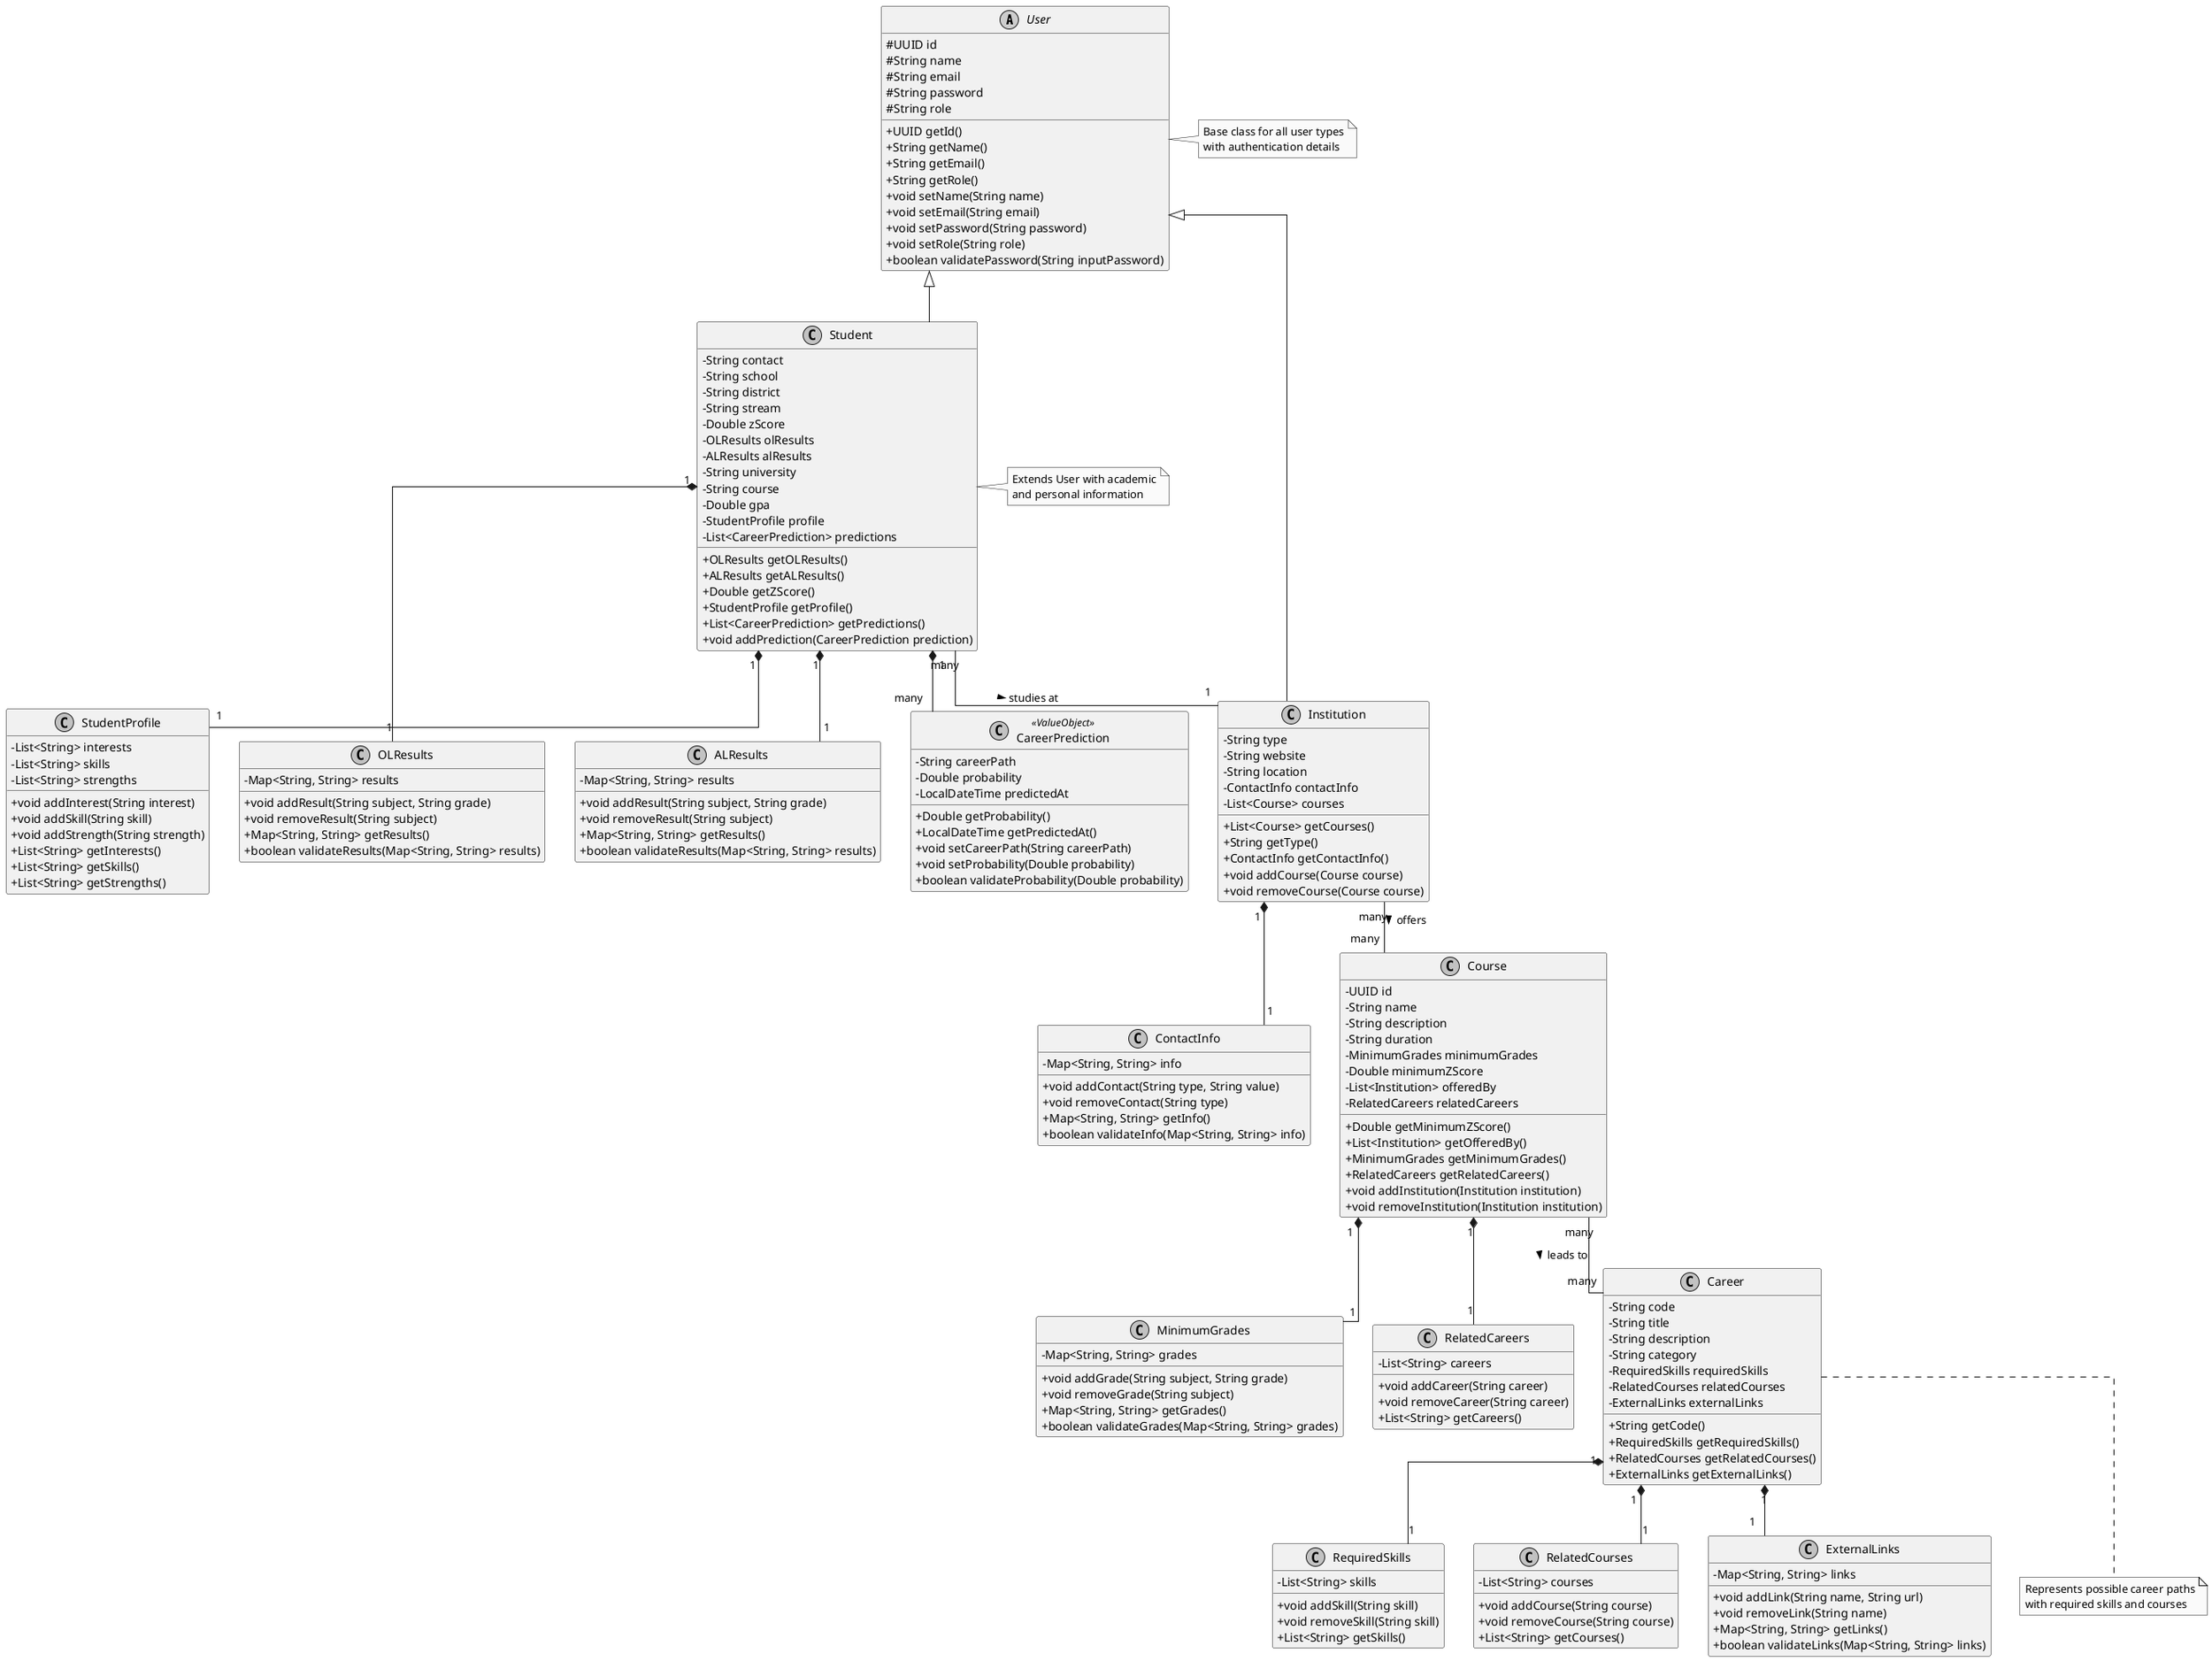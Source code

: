 @startuml Next Step Class Diagram

' Style configurations
skinparam classAttributeIconSize 0
skinparam monochrome true
skinparam shadowing false
skinparam linetype ortho

' Base User class
abstract class User {
    #UUID id
    #String name
    #String email
    #String password
    #String role
    +UUID getId()
    +String getName()
    +String getEmail()
    +String getRole()
    +void setName(String name)
    +void setEmail(String email)
    +void setPassword(String password)
    +void setRole(String role)
    +boolean validatePassword(String inputPassword)
}

' Student entity
class Student {
    -String contact
    -String school
    -String district
    -String stream
    -Double zScore
    -OLResults olResults
    -ALResults alResults
    -String university
    -String course
    -Double gpa
    -StudentProfile profile
    -List<CareerPrediction> predictions
    +OLResults getOLResults()
    +ALResults getALResults()
    +Double getZScore()
    +StudentProfile getProfile()
    +List<CareerPrediction> getPredictions()
    +void addPrediction(CareerPrediction prediction)
}

' StudentProfile aggregation
class StudentProfile {
    -List<String> interests
    -List<String> skills
    -List<String> strengths
    +void addInterest(String interest)
    +void addSkill(String skill)
    +void addStrength(String strength)
    +List<String> getInterests()
    +List<String> getSkills()
    +List<String> getStrengths()
}

' OLResults aggregation
class OLResults {
    -Map<String, String> results
    +void addResult(String subject, String grade)
    +void removeResult(String subject)
    +Map<String, String> getResults()
    +boolean validateResults(Map<String, String> results)
}

' ALResults aggregation
class ALResults {
    -Map<String, String> results
    +void addResult(String subject, String grade)
    +void removeResult(String subject)
    +Map<String, String> getResults()
    +boolean validateResults(Map<String, String> results)
}

' Institution entity
class Institution {
    -String type
    -String website
    -String location
    -ContactInfo contactInfo
    -List<Course> courses
    +List<Course> getCourses()
    +String getType()
    +ContactInfo getContactInfo()
    +void addCourse(Course course)
    +void removeCourse(Course course)
}

' ContactInfo aggregation
class ContactInfo {
    -Map<String, String> info
    +void addContact(String type, String value)
    +void removeContact(String type)
    +Map<String, String> getInfo()
    +boolean validateInfo(Map<String, String> info)
}

' Course entity
class Course {
    -UUID id
    -String name
    -String description
    -String duration
    -MinimumGrades minimumGrades
    -Double minimumZScore
    -List<Institution> offeredBy
    -RelatedCareers relatedCareers
    +Double getMinimumZScore()
    +List<Institution> getOfferedBy()
    +MinimumGrades getMinimumGrades()
    +RelatedCareers getRelatedCareers()
    +void addInstitution(Institution institution)
    +void removeInstitution(Institution institution)
}

' MinimumGrades aggregation
class MinimumGrades {
    -Map<String, String> grades
    +void addGrade(String subject, String grade)
    +void removeGrade(String subject)
    +Map<String, String> getGrades()
    +boolean validateGrades(Map<String, String> grades)
}

' RelatedCareers aggregation
class RelatedCareers {
    -List<String> careers
    +void addCareer(String career)
    +void removeCareer(String career)
    +List<String> getCareers()
}

' Career entity
class Career {
    -String code
    -String title
    -String description
    -String category
    -RequiredSkills requiredSkills
    -RelatedCourses relatedCourses
    -ExternalLinks externalLinks
    +String getCode()
    +RequiredSkills getRequiredSkills()
    +RelatedCourses getRelatedCourses()
    +ExternalLinks getExternalLinks()
}

' RequiredSkills aggregation
class RequiredSkills {
    -List<String> skills
    +void addSkill(String skill)
    +void removeSkill(String skill)
    +List<String> getSkills()
}

' RelatedCourses aggregation
class RelatedCourses {
    -List<String> courses
    +void addCourse(String course)
    +void removeCourse(String course)
    +List<String> getCourses()
}

' ExternalLinks aggregation
class ExternalLinks {
    -Map<String, String> links
    +void addLink(String name, String url)
    +void removeLink(String name)
    +Map<String, String> getLinks()
    +boolean validateLinks(Map<String, String> links)
}

' CareerPrediction value object
class CareerPrediction <<ValueObject>> {
    -String careerPath
    -Double probability
    -LocalDateTime predictedAt
    +Double getProbability()
    +LocalDateTime getPredictedAt()
    +void setCareerPath(String careerPath)
    +void setProbability(Double probability)
    +boolean validateProbability(Double probability)
}

' Relationships
User <|-- Student
User <|-- Institution
Student "1" *-- "many" CareerPrediction
Student "1" *-- "1" StudentProfile
Student "1" *-- "1" OLResults
Student "1" *-- "1" ALResults
Student "many" -- "1" Institution : studies at >
Institution "many" -- "many" Course : offers >
Institution "1" *-- "1" ContactInfo
Course "many" -- "many" Career : leads to >
Course "1" *-- "1" MinimumGrades
Course "1" *-- "1" RelatedCareers
Career "1" *-- "1" RequiredSkills
Career "1" *-- "1" RelatedCourses
Career "1" *-- "1" ExternalLinks

' Notes
note right of User
  Base class for all user types
  with authentication details
end note

note right of Student
  Extends User with academic
  and personal information
end note

note bottom of Career
  Represents possible career paths
  with required skills and courses
end note

@enduml
